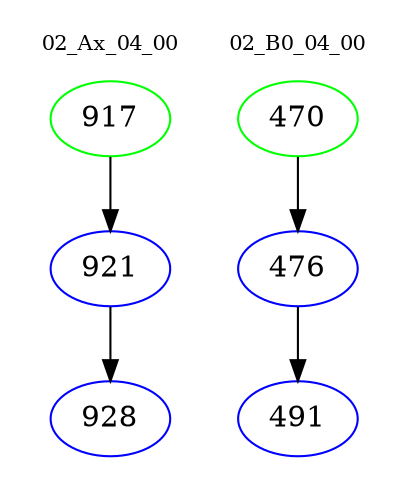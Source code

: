 digraph{
subgraph cluster_0 {
color = white
label = "02_Ax_04_00";
fontsize=10;
T0_917 [label="917", color="green"]
T0_917 -> T0_921 [color="black"]
T0_921 [label="921", color="blue"]
T0_921 -> T0_928 [color="black"]
T0_928 [label="928", color="blue"]
}
subgraph cluster_1 {
color = white
label = "02_B0_04_00";
fontsize=10;
T1_470 [label="470", color="green"]
T1_470 -> T1_476 [color="black"]
T1_476 [label="476", color="blue"]
T1_476 -> T1_491 [color="black"]
T1_491 [label="491", color="blue"]
}
}
